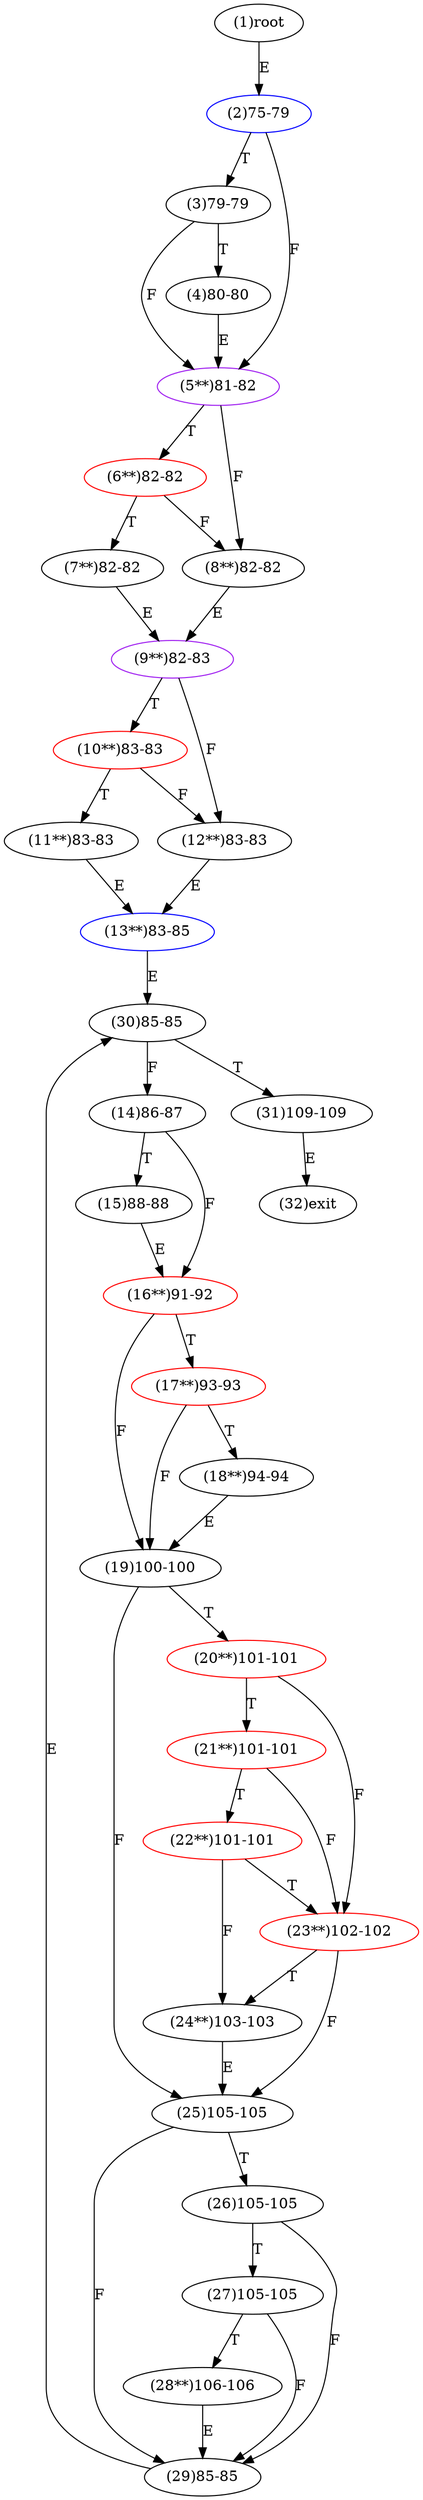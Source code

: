 digraph "" { 
1[ label="(1)root"];
2[ label="(2)75-79",color=blue];
3[ label="(3)79-79"];
4[ label="(4)80-80"];
5[ label="(5**)81-82",color=purple];
6[ label="(6**)82-82",color=red];
7[ label="(7**)82-82"];
8[ label="(8**)82-82"];
9[ label="(9**)82-83",color=purple];
10[ label="(10**)83-83",color=red];
11[ label="(11**)83-83"];
12[ label="(12**)83-83"];
13[ label="(13**)83-85",color=blue];
14[ label="(14)86-87"];
15[ label="(15)88-88"];
17[ label="(17**)93-93",color=red];
16[ label="(16**)91-92",color=red];
19[ label="(19)100-100"];
18[ label="(18**)94-94"];
21[ label="(21**)101-101",color=red];
20[ label="(20**)101-101",color=red];
23[ label="(23**)102-102",color=red];
22[ label="(22**)101-101",color=red];
25[ label="(25)105-105"];
24[ label="(24**)103-103"];
27[ label="(27)105-105"];
26[ label="(26)105-105"];
29[ label="(29)85-85"];
28[ label="(28**)106-106"];
31[ label="(31)109-109"];
30[ label="(30)85-85"];
32[ label="(32)exit"];
1->2[ label="E"];
2->5[ label="F"];
2->3[ label="T"];
3->5[ label="F"];
3->4[ label="T"];
4->5[ label="E"];
5->8[ label="F"];
5->6[ label="T"];
6->8[ label="F"];
6->7[ label="T"];
7->9[ label="E"];
8->9[ label="E"];
9->12[ label="F"];
9->10[ label="T"];
10->12[ label="F"];
10->11[ label="T"];
11->13[ label="E"];
12->13[ label="E"];
13->30[ label="E"];
14->16[ label="F"];
14->15[ label="T"];
15->16[ label="E"];
16->19[ label="F"];
16->17[ label="T"];
17->19[ label="F"];
17->18[ label="T"];
18->19[ label="E"];
19->25[ label="F"];
19->20[ label="T"];
20->23[ label="F"];
20->21[ label="T"];
21->23[ label="F"];
21->22[ label="T"];
22->24[ label="F"];
22->23[ label="T"];
23->25[ label="F"];
23->24[ label="T"];
24->25[ label="E"];
25->29[ label="F"];
25->26[ label="T"];
26->29[ label="F"];
26->27[ label="T"];
27->29[ label="F"];
27->28[ label="T"];
28->29[ label="E"];
29->30[ label="E"];
30->14[ label="F"];
30->31[ label="T"];
31->32[ label="E"];
}